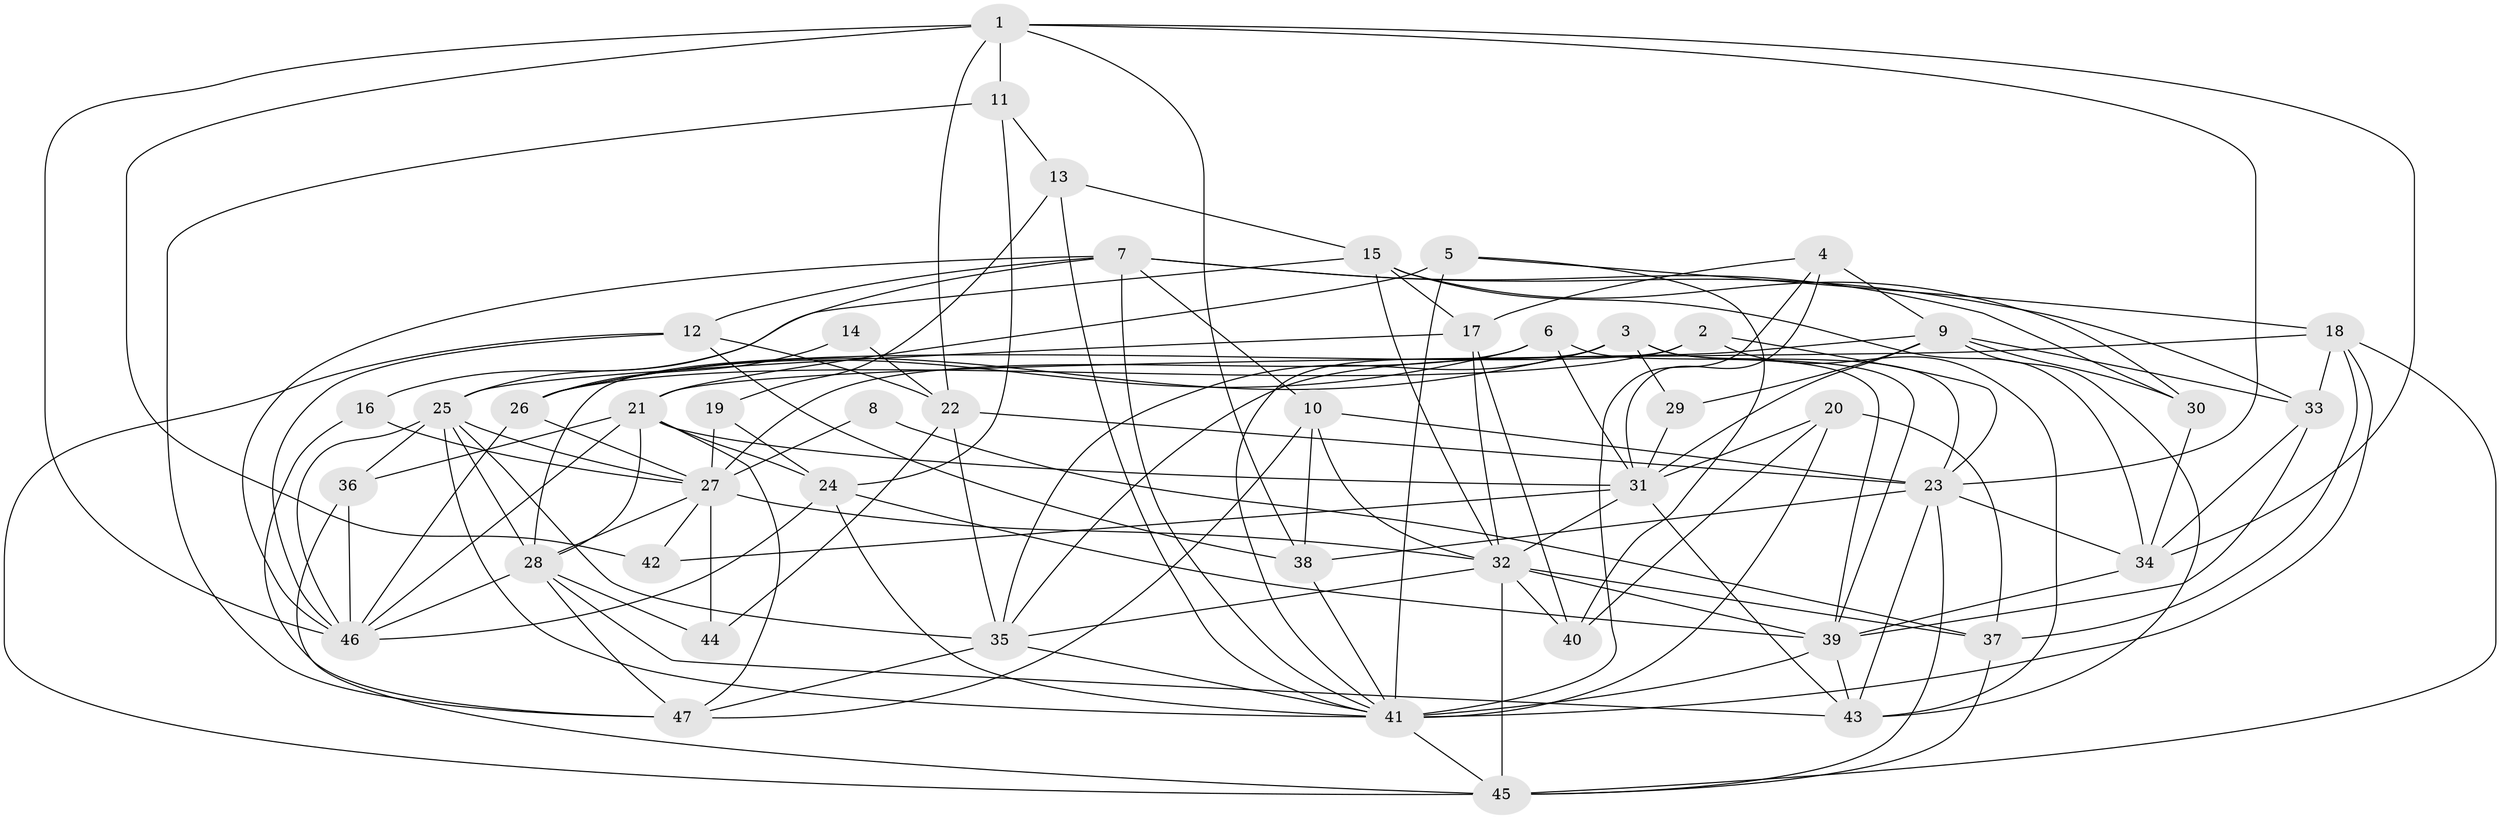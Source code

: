 // original degree distribution, {4: 0.3010752688172043, 6: 0.08602150537634409, 2: 0.12903225806451613, 3: 0.24731182795698925, 8: 0.010752688172043012, 7: 0.03225806451612903, 5: 0.1935483870967742}
// Generated by graph-tools (version 1.1) at 2025/50/03/09/25 03:50:01]
// undirected, 47 vertices, 135 edges
graph export_dot {
graph [start="1"]
  node [color=gray90,style=filled];
  1;
  2;
  3;
  4;
  5;
  6;
  7;
  8;
  9;
  10;
  11;
  12;
  13;
  14;
  15;
  16;
  17;
  18;
  19;
  20;
  21;
  22;
  23;
  24;
  25;
  26;
  27;
  28;
  29;
  30;
  31;
  32;
  33;
  34;
  35;
  36;
  37;
  38;
  39;
  40;
  41;
  42;
  43;
  44;
  45;
  46;
  47;
  1 -- 11 [weight=1.0];
  1 -- 22 [weight=1.0];
  1 -- 23 [weight=1.0];
  1 -- 34 [weight=1.0];
  1 -- 38 [weight=1.0];
  1 -- 42 [weight=1.0];
  1 -- 46 [weight=1.0];
  2 -- 23 [weight=1.0];
  2 -- 26 [weight=1.0];
  2 -- 28 [weight=1.0];
  2 -- 43 [weight=1.0];
  3 -- 23 [weight=1.0];
  3 -- 26 [weight=1.0];
  3 -- 29 [weight=1.0];
  3 -- 35 [weight=1.0];
  3 -- 39 [weight=1.0];
  3 -- 41 [weight=1.0];
  4 -- 9 [weight=1.0];
  4 -- 17 [weight=1.0];
  4 -- 31 [weight=1.0];
  4 -- 41 [weight=1.0];
  5 -- 18 [weight=1.0];
  5 -- 21 [weight=1.0];
  5 -- 40 [weight=1.0];
  5 -- 41 [weight=2.0];
  6 -- 26 [weight=1.0];
  6 -- 27 [weight=1.0];
  6 -- 31 [weight=1.0];
  6 -- 39 [weight=1.0];
  7 -- 10 [weight=1.0];
  7 -- 12 [weight=1.0];
  7 -- 25 [weight=1.0];
  7 -- 30 [weight=1.0];
  7 -- 33 [weight=1.0];
  7 -- 41 [weight=1.0];
  7 -- 46 [weight=1.0];
  8 -- 27 [weight=1.0];
  8 -- 37 [weight=1.0];
  9 -- 29 [weight=1.0];
  9 -- 30 [weight=1.0];
  9 -- 31 [weight=1.0];
  9 -- 33 [weight=1.0];
  9 -- 35 [weight=1.0];
  9 -- 43 [weight=1.0];
  10 -- 23 [weight=1.0];
  10 -- 32 [weight=1.0];
  10 -- 38 [weight=1.0];
  10 -- 47 [weight=1.0];
  11 -- 13 [weight=1.0];
  11 -- 24 [weight=1.0];
  11 -- 47 [weight=1.0];
  12 -- 22 [weight=1.0];
  12 -- 38 [weight=1.0];
  12 -- 45 [weight=1.0];
  12 -- 46 [weight=1.0];
  13 -- 15 [weight=1.0];
  13 -- 19 [weight=1.0];
  13 -- 41 [weight=1.0];
  14 -- 22 [weight=1.0];
  14 -- 26 [weight=1.0];
  15 -- 16 [weight=1.0];
  15 -- 17 [weight=1.0];
  15 -- 30 [weight=1.0];
  15 -- 32 [weight=1.0];
  15 -- 34 [weight=1.0];
  16 -- 27 [weight=1.0];
  16 -- 47 [weight=1.0];
  17 -- 25 [weight=1.0];
  17 -- 32 [weight=1.0];
  17 -- 40 [weight=1.0];
  18 -- 21 [weight=1.0];
  18 -- 33 [weight=1.0];
  18 -- 37 [weight=1.0];
  18 -- 41 [weight=1.0];
  18 -- 45 [weight=1.0];
  19 -- 24 [weight=1.0];
  19 -- 27 [weight=1.0];
  20 -- 31 [weight=1.0];
  20 -- 37 [weight=1.0];
  20 -- 40 [weight=1.0];
  20 -- 41 [weight=1.0];
  21 -- 24 [weight=1.0];
  21 -- 28 [weight=1.0];
  21 -- 31 [weight=1.0];
  21 -- 36 [weight=1.0];
  21 -- 46 [weight=1.0];
  21 -- 47 [weight=1.0];
  22 -- 23 [weight=1.0];
  22 -- 35 [weight=1.0];
  22 -- 44 [weight=1.0];
  23 -- 34 [weight=1.0];
  23 -- 38 [weight=1.0];
  23 -- 43 [weight=1.0];
  23 -- 45 [weight=1.0];
  24 -- 39 [weight=1.0];
  24 -- 41 [weight=1.0];
  24 -- 46 [weight=1.0];
  25 -- 27 [weight=1.0];
  25 -- 28 [weight=1.0];
  25 -- 35 [weight=1.0];
  25 -- 36 [weight=1.0];
  25 -- 41 [weight=1.0];
  25 -- 46 [weight=1.0];
  26 -- 27 [weight=1.0];
  26 -- 46 [weight=1.0];
  27 -- 28 [weight=1.0];
  27 -- 32 [weight=1.0];
  27 -- 42 [weight=1.0];
  27 -- 44 [weight=1.0];
  28 -- 43 [weight=1.0];
  28 -- 44 [weight=1.0];
  28 -- 46 [weight=1.0];
  28 -- 47 [weight=1.0];
  29 -- 31 [weight=1.0];
  30 -- 34 [weight=1.0];
  31 -- 32 [weight=1.0];
  31 -- 42 [weight=1.0];
  31 -- 43 [weight=1.0];
  32 -- 35 [weight=1.0];
  32 -- 37 [weight=1.0];
  32 -- 39 [weight=1.0];
  32 -- 40 [weight=1.0];
  32 -- 45 [weight=1.0];
  33 -- 34 [weight=1.0];
  33 -- 39 [weight=1.0];
  34 -- 39 [weight=1.0];
  35 -- 41 [weight=1.0];
  35 -- 47 [weight=1.0];
  36 -- 45 [weight=1.0];
  36 -- 46 [weight=1.0];
  37 -- 45 [weight=1.0];
  38 -- 41 [weight=1.0];
  39 -- 41 [weight=1.0];
  39 -- 43 [weight=1.0];
  41 -- 45 [weight=1.0];
}
